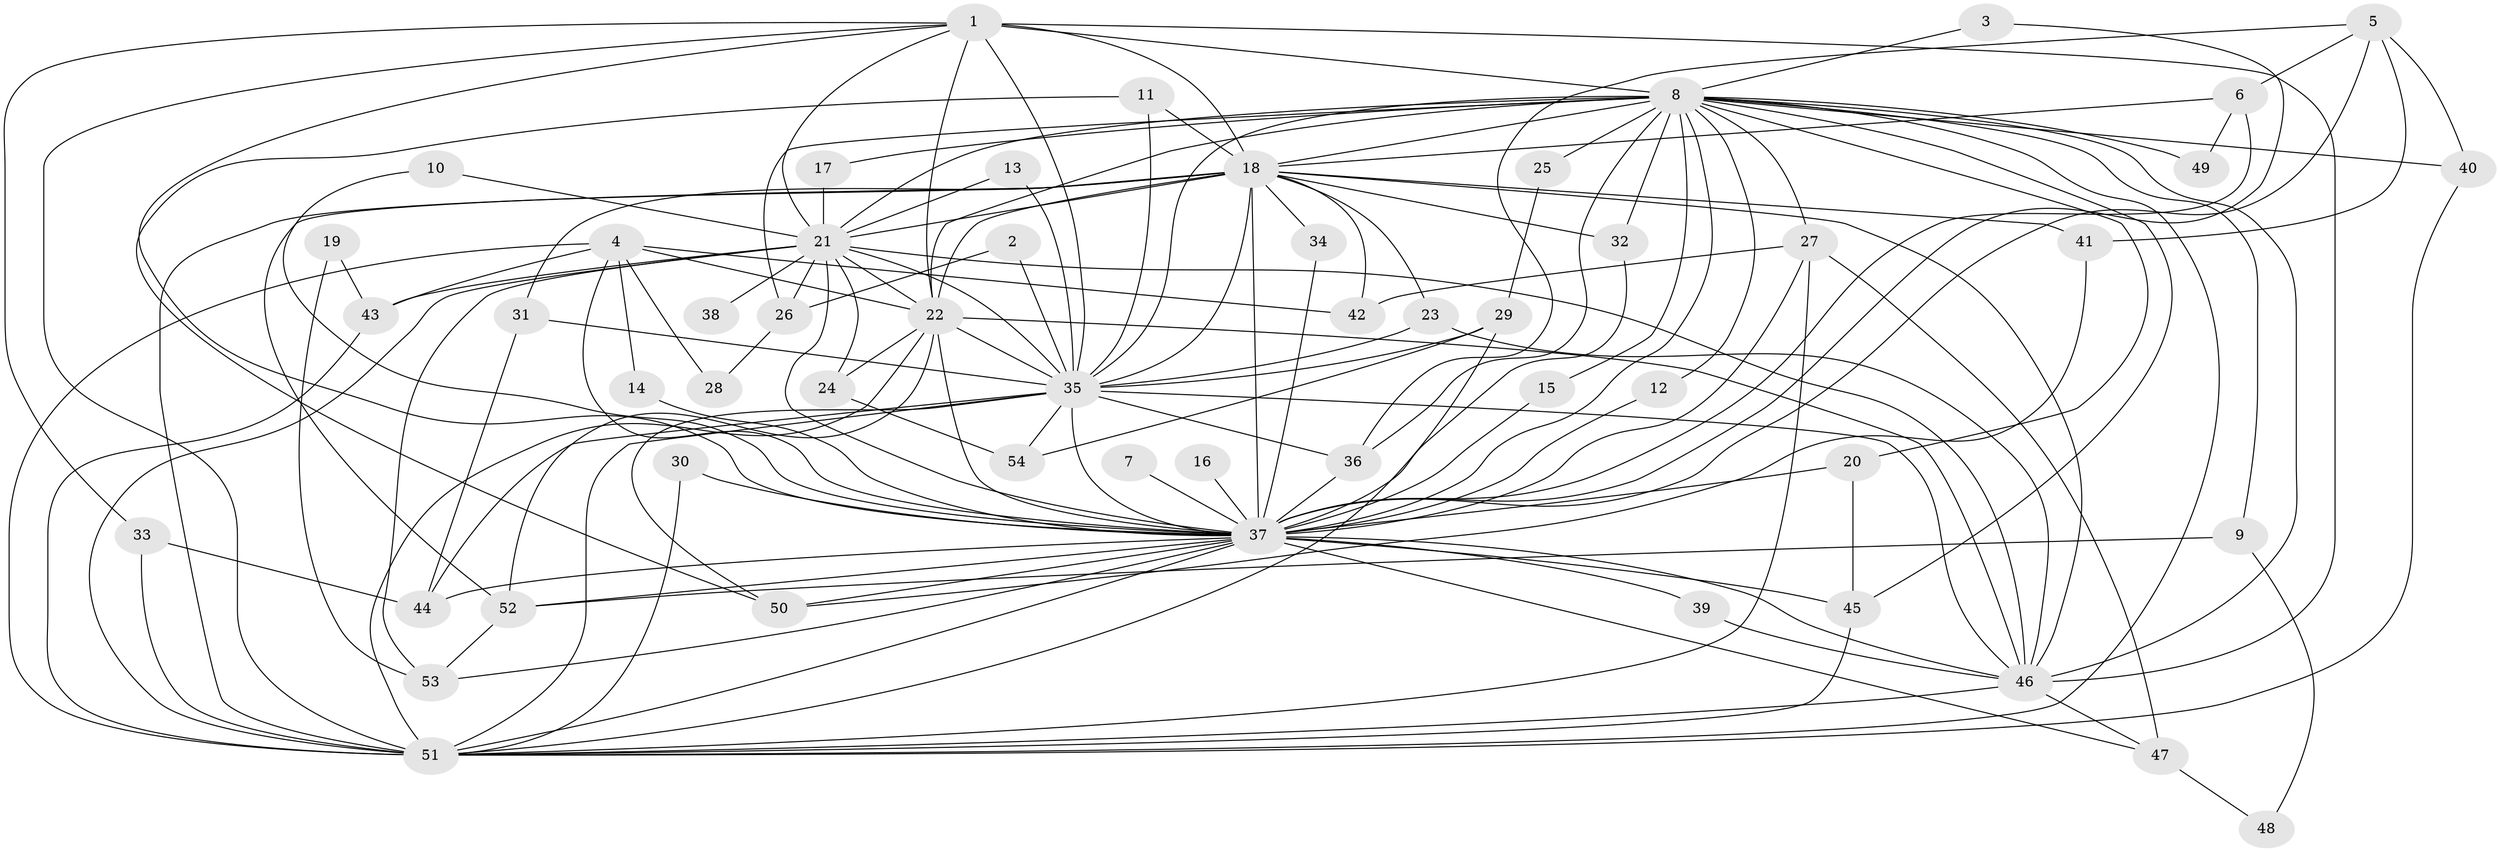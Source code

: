 // original degree distribution, {20: 0.02247191011235955, 10: 0.02247191011235955, 15: 0.011235955056179775, 22: 0.02247191011235955, 13: 0.011235955056179775, 25: 0.011235955056179775, 38: 0.011235955056179775, 5: 0.056179775280898875, 2: 0.5393258426966292, 4: 0.0898876404494382, 3: 0.19101123595505617, 7: 0.011235955056179775}
// Generated by graph-tools (version 1.1) at 2025/36/03/04/25 23:36:27]
// undirected, 54 vertices, 142 edges
graph export_dot {
  node [color=gray90,style=filled];
  1;
  2;
  3;
  4;
  5;
  6;
  7;
  8;
  9;
  10;
  11;
  12;
  13;
  14;
  15;
  16;
  17;
  18;
  19;
  20;
  21;
  22;
  23;
  24;
  25;
  26;
  27;
  28;
  29;
  30;
  31;
  32;
  33;
  34;
  35;
  36;
  37;
  38;
  39;
  40;
  41;
  42;
  43;
  44;
  45;
  46;
  47;
  48;
  49;
  50;
  51;
  52;
  53;
  54;
  1 -- 8 [weight=2.0];
  1 -- 18 [weight=2.0];
  1 -- 21 [weight=2.0];
  1 -- 22 [weight=2.0];
  1 -- 33 [weight=1.0];
  1 -- 35 [weight=2.0];
  1 -- 37 [weight=2.0];
  1 -- 46 [weight=3.0];
  1 -- 51 [weight=2.0];
  2 -- 26 [weight=1.0];
  2 -- 35 [weight=1.0];
  3 -- 8 [weight=1.0];
  3 -- 37 [weight=1.0];
  4 -- 14 [weight=1.0];
  4 -- 22 [weight=1.0];
  4 -- 28 [weight=1.0];
  4 -- 37 [weight=1.0];
  4 -- 42 [weight=1.0];
  4 -- 43 [weight=1.0];
  4 -- 51 [weight=1.0];
  5 -- 6 [weight=1.0];
  5 -- 36 [weight=1.0];
  5 -- 37 [weight=1.0];
  5 -- 40 [weight=1.0];
  5 -- 41 [weight=1.0];
  6 -- 18 [weight=1.0];
  6 -- 37 [weight=2.0];
  6 -- 49 [weight=1.0];
  7 -- 37 [weight=1.0];
  8 -- 9 [weight=1.0];
  8 -- 12 [weight=1.0];
  8 -- 15 [weight=1.0];
  8 -- 17 [weight=1.0];
  8 -- 18 [weight=1.0];
  8 -- 20 [weight=1.0];
  8 -- 21 [weight=1.0];
  8 -- 22 [weight=1.0];
  8 -- 25 [weight=1.0];
  8 -- 26 [weight=2.0];
  8 -- 27 [weight=1.0];
  8 -- 32 [weight=1.0];
  8 -- 35 [weight=1.0];
  8 -- 36 [weight=1.0];
  8 -- 37 [weight=2.0];
  8 -- 40 [weight=1.0];
  8 -- 45 [weight=1.0];
  8 -- 46 [weight=1.0];
  8 -- 49 [weight=1.0];
  8 -- 51 [weight=1.0];
  9 -- 48 [weight=1.0];
  9 -- 52 [weight=1.0];
  10 -- 21 [weight=1.0];
  10 -- 37 [weight=1.0];
  11 -- 18 [weight=1.0];
  11 -- 35 [weight=1.0];
  11 -- 50 [weight=1.0];
  12 -- 37 [weight=1.0];
  13 -- 21 [weight=1.0];
  13 -- 35 [weight=2.0];
  14 -- 37 [weight=1.0];
  15 -- 37 [weight=1.0];
  16 -- 37 [weight=1.0];
  17 -- 21 [weight=1.0];
  18 -- 21 [weight=1.0];
  18 -- 22 [weight=1.0];
  18 -- 23 [weight=1.0];
  18 -- 31 [weight=1.0];
  18 -- 32 [weight=1.0];
  18 -- 34 [weight=2.0];
  18 -- 35 [weight=1.0];
  18 -- 37 [weight=2.0];
  18 -- 41 [weight=1.0];
  18 -- 42 [weight=1.0];
  18 -- 46 [weight=1.0];
  18 -- 51 [weight=3.0];
  18 -- 52 [weight=1.0];
  19 -- 43 [weight=1.0];
  19 -- 53 [weight=1.0];
  20 -- 37 [weight=1.0];
  20 -- 45 [weight=1.0];
  21 -- 22 [weight=1.0];
  21 -- 24 [weight=1.0];
  21 -- 26 [weight=1.0];
  21 -- 35 [weight=1.0];
  21 -- 37 [weight=1.0];
  21 -- 38 [weight=1.0];
  21 -- 43 [weight=1.0];
  21 -- 46 [weight=2.0];
  21 -- 51 [weight=1.0];
  21 -- 53 [weight=1.0];
  22 -- 24 [weight=1.0];
  22 -- 35 [weight=1.0];
  22 -- 37 [weight=2.0];
  22 -- 46 [weight=1.0];
  22 -- 51 [weight=1.0];
  22 -- 52 [weight=1.0];
  23 -- 35 [weight=1.0];
  23 -- 46 [weight=1.0];
  24 -- 54 [weight=1.0];
  25 -- 29 [weight=1.0];
  26 -- 28 [weight=1.0];
  27 -- 37 [weight=1.0];
  27 -- 42 [weight=1.0];
  27 -- 47 [weight=1.0];
  27 -- 51 [weight=1.0];
  29 -- 35 [weight=1.0];
  29 -- 51 [weight=2.0];
  29 -- 54 [weight=1.0];
  30 -- 37 [weight=1.0];
  30 -- 51 [weight=1.0];
  31 -- 35 [weight=1.0];
  31 -- 44 [weight=1.0];
  32 -- 37 [weight=1.0];
  33 -- 44 [weight=1.0];
  33 -- 51 [weight=1.0];
  34 -- 37 [weight=1.0];
  35 -- 36 [weight=1.0];
  35 -- 37 [weight=1.0];
  35 -- 44 [weight=1.0];
  35 -- 46 [weight=2.0];
  35 -- 50 [weight=1.0];
  35 -- 51 [weight=1.0];
  35 -- 54 [weight=1.0];
  36 -- 37 [weight=1.0];
  37 -- 39 [weight=1.0];
  37 -- 44 [weight=1.0];
  37 -- 45 [weight=1.0];
  37 -- 46 [weight=1.0];
  37 -- 47 [weight=1.0];
  37 -- 50 [weight=1.0];
  37 -- 51 [weight=1.0];
  37 -- 52 [weight=1.0];
  37 -- 53 [weight=1.0];
  39 -- 46 [weight=1.0];
  40 -- 51 [weight=1.0];
  41 -- 50 [weight=1.0];
  43 -- 51 [weight=1.0];
  45 -- 51 [weight=1.0];
  46 -- 47 [weight=1.0];
  46 -- 51 [weight=1.0];
  47 -- 48 [weight=1.0];
  52 -- 53 [weight=1.0];
}

